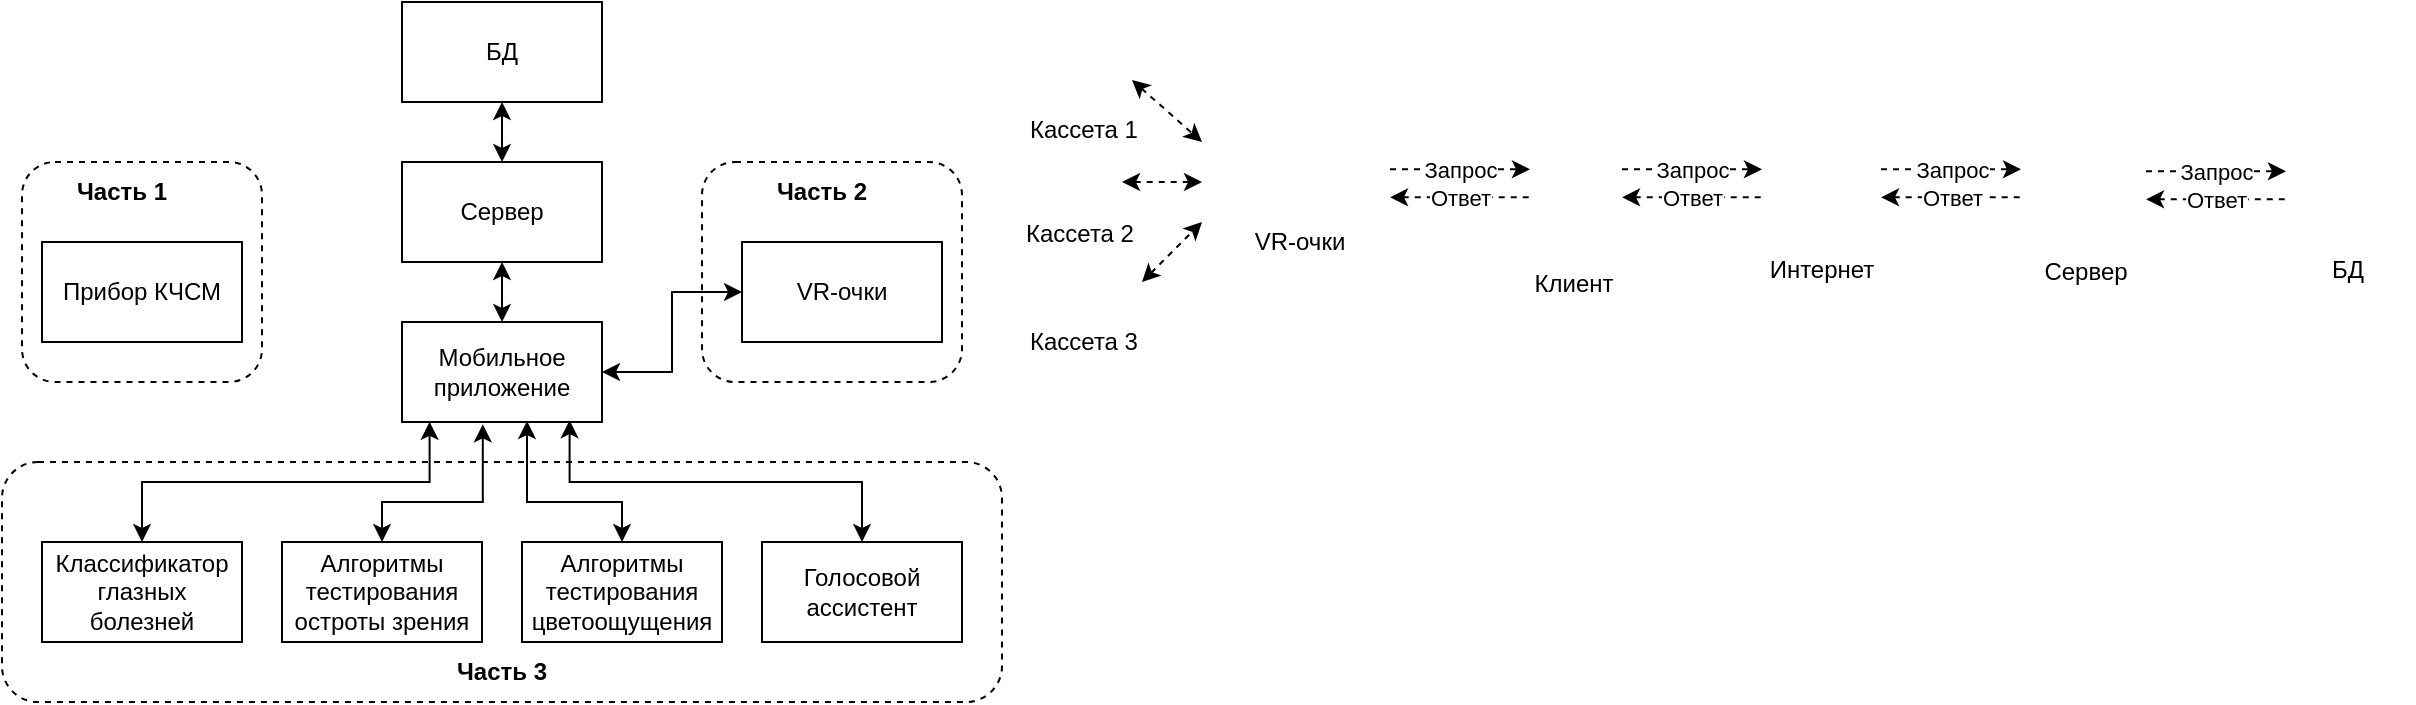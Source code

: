 <mxfile version="24.7.1" type="github">
  <diagram name="Страница — 1" id="fCkpRWh99aBojFZ-7_Tk">
    <mxGraphModel dx="681" dy="359" grid="0" gridSize="10" guides="1" tooltips="1" connect="1" arrows="1" fold="1" page="0" pageScale="1" pageWidth="826" pageHeight="1169" math="0" shadow="0">
      <root>
        <mxCell id="0" />
        <mxCell id="1" parent="0" />
        <mxCell id="arIyV5iu4nvGZHiWGCjP-19" value="" style="rounded=1;whiteSpace=wrap;html=1;fillColor=none;dashed=1;" vertex="1" parent="1">
          <mxGeometry x="440" y="140" width="130" height="110" as="geometry" />
        </mxCell>
        <mxCell id="arIyV5iu4nvGZHiWGCjP-18" value="" style="rounded=1;whiteSpace=wrap;html=1;fillColor=none;dashed=1;" vertex="1" parent="1">
          <mxGeometry x="100" y="140" width="120" height="110" as="geometry" />
        </mxCell>
        <mxCell id="arIyV5iu4nvGZHiWGCjP-1" value="БД" style="rounded=0;whiteSpace=wrap;html=1;" vertex="1" parent="1">
          <mxGeometry x="290" y="60" width="100" height="50" as="geometry" />
        </mxCell>
        <mxCell id="arIyV5iu4nvGZHiWGCjP-2" value="Сервер" style="rounded=0;whiteSpace=wrap;html=1;" vertex="1" parent="1">
          <mxGeometry x="290" y="140" width="100" height="50" as="geometry" />
        </mxCell>
        <mxCell id="arIyV5iu4nvGZHiWGCjP-3" value="Мобильное приложение" style="rounded=0;whiteSpace=wrap;html=1;" vertex="1" parent="1">
          <mxGeometry x="290" y="220" width="100" height="50" as="geometry" />
        </mxCell>
        <mxCell id="arIyV5iu4nvGZHiWGCjP-4" value="Прибор КЧСМ" style="rounded=0;whiteSpace=wrap;html=1;" vertex="1" parent="1">
          <mxGeometry x="110" y="180" width="100" height="50" as="geometry" />
        </mxCell>
        <mxCell id="arIyV5iu4nvGZHiWGCjP-5" value="Классификатор глазных болезней" style="rounded=0;whiteSpace=wrap;html=1;" vertex="1" parent="1">
          <mxGeometry x="110" y="330" width="100" height="50" as="geometry" />
        </mxCell>
        <mxCell id="arIyV5iu4nvGZHiWGCjP-6" value="VR-очки" style="rounded=0;whiteSpace=wrap;html=1;" vertex="1" parent="1">
          <mxGeometry x="460" y="180" width="100" height="50" as="geometry" />
        </mxCell>
        <mxCell id="arIyV5iu4nvGZHiWGCjP-7" value="Голосовой ассистент" style="rounded=0;whiteSpace=wrap;html=1;" vertex="1" parent="1">
          <mxGeometry x="470" y="330" width="100" height="50" as="geometry" />
        </mxCell>
        <mxCell id="arIyV5iu4nvGZHiWGCjP-8" value="Алгоритмы тестирования остроты зрения" style="rounded=0;whiteSpace=wrap;html=1;" vertex="1" parent="1">
          <mxGeometry x="230" y="330" width="100" height="50" as="geometry" />
        </mxCell>
        <mxCell id="arIyV5iu4nvGZHiWGCjP-9" value="Алгоритмы тестирования цветоощущения" style="rounded=0;whiteSpace=wrap;html=1;" vertex="1" parent="1">
          <mxGeometry x="350" y="330" width="100" height="50" as="geometry" />
        </mxCell>
        <mxCell id="arIyV5iu4nvGZHiWGCjP-10" value="" style="endArrow=classic;startArrow=classic;html=1;rounded=0;exitX=0.5;exitY=0;exitDx=0;exitDy=0;entryX=0.5;entryY=1;entryDx=0;entryDy=0;" edge="1" parent="1" source="arIyV5iu4nvGZHiWGCjP-2" target="arIyV5iu4nvGZHiWGCjP-1">
          <mxGeometry width="50" height="50" relative="1" as="geometry">
            <mxPoint x="480" y="60" as="sourcePoint" />
            <mxPoint x="530" y="10" as="targetPoint" />
          </mxGeometry>
        </mxCell>
        <mxCell id="arIyV5iu4nvGZHiWGCjP-11" value="" style="endArrow=classic;startArrow=classic;html=1;rounded=0;exitX=0.5;exitY=0;exitDx=0;exitDy=0;entryX=0.5;entryY=1;entryDx=0;entryDy=0;" edge="1" parent="1" source="arIyV5iu4nvGZHiWGCjP-3" target="arIyV5iu4nvGZHiWGCjP-2">
          <mxGeometry width="50" height="50" relative="1" as="geometry">
            <mxPoint x="350" y="150" as="sourcePoint" />
            <mxPoint x="350" y="120" as="targetPoint" />
          </mxGeometry>
        </mxCell>
        <mxCell id="arIyV5iu4nvGZHiWGCjP-12" value="" style="endArrow=classic;startArrow=classic;html=1;rounded=0;exitX=1;exitY=0.5;exitDx=0;exitDy=0;entryX=0;entryY=0.5;entryDx=0;entryDy=0;edgeStyle=orthogonalEdgeStyle;" edge="1" parent="1" source="arIyV5iu4nvGZHiWGCjP-3" target="arIyV5iu4nvGZHiWGCjP-6">
          <mxGeometry width="50" height="50" relative="1" as="geometry">
            <mxPoint x="360" y="160" as="sourcePoint" />
            <mxPoint x="360" y="130" as="targetPoint" />
          </mxGeometry>
        </mxCell>
        <mxCell id="arIyV5iu4nvGZHiWGCjP-14" value="" style="endArrow=classic;startArrow=classic;html=1;rounded=0;exitX=0.5;exitY=0;exitDx=0;exitDy=0;entryX=0.138;entryY=0.998;entryDx=0;entryDy=0;edgeStyle=orthogonalEdgeStyle;entryPerimeter=0;" edge="1" parent="1" source="arIyV5iu4nvGZHiWGCjP-5" target="arIyV5iu4nvGZHiWGCjP-3">
          <mxGeometry width="50" height="50" relative="1" as="geometry">
            <mxPoint x="400" y="255" as="sourcePoint" />
            <mxPoint x="470" y="205" as="targetPoint" />
          </mxGeometry>
        </mxCell>
        <mxCell id="arIyV5iu4nvGZHiWGCjP-15" value="" style="endArrow=classic;startArrow=classic;html=1;rounded=0;exitX=0.838;exitY=0.982;exitDx=0;exitDy=0;entryX=0.5;entryY=0;entryDx=0;entryDy=0;edgeStyle=orthogonalEdgeStyle;exitPerimeter=0;" edge="1" parent="1" source="arIyV5iu4nvGZHiWGCjP-3" target="arIyV5iu4nvGZHiWGCjP-7">
          <mxGeometry width="50" height="50" relative="1" as="geometry">
            <mxPoint x="410" y="265" as="sourcePoint" />
            <mxPoint x="480" y="215" as="targetPoint" />
          </mxGeometry>
        </mxCell>
        <mxCell id="arIyV5iu4nvGZHiWGCjP-16" value="" style="endArrow=classic;startArrow=classic;html=1;rounded=0;exitX=0.625;exitY=0.99;exitDx=0;exitDy=0;edgeStyle=orthogonalEdgeStyle;exitPerimeter=0;" edge="1" parent="1" source="arIyV5iu4nvGZHiWGCjP-3" target="arIyV5iu4nvGZHiWGCjP-9">
          <mxGeometry width="50" height="50" relative="1" as="geometry">
            <mxPoint x="384" y="279" as="sourcePoint" />
            <mxPoint x="530" y="320" as="targetPoint" />
            <Array as="points">
              <mxPoint x="353" y="310" />
              <mxPoint x="400" y="310" />
            </Array>
          </mxGeometry>
        </mxCell>
        <mxCell id="arIyV5iu4nvGZHiWGCjP-17" value="" style="endArrow=classic;startArrow=classic;html=1;rounded=0;exitX=0.404;exitY=1.023;exitDx=0;exitDy=0;edgeStyle=orthogonalEdgeStyle;exitPerimeter=0;entryX=0.5;entryY=0;entryDx=0;entryDy=0;" edge="1" parent="1" source="arIyV5iu4nvGZHiWGCjP-3" target="arIyV5iu4nvGZHiWGCjP-8">
          <mxGeometry width="50" height="50" relative="1" as="geometry">
            <mxPoint x="367" y="280" as="sourcePoint" />
            <mxPoint x="410" y="320" as="targetPoint" />
            <Array as="points">
              <mxPoint x="330" y="310" />
            </Array>
          </mxGeometry>
        </mxCell>
        <mxCell id="arIyV5iu4nvGZHiWGCjP-20" value="" style="rounded=1;whiteSpace=wrap;html=1;fillColor=none;dashed=1;" vertex="1" parent="1">
          <mxGeometry x="90" y="290" width="500" height="120" as="geometry" />
        </mxCell>
        <mxCell id="arIyV5iu4nvGZHiWGCjP-21" value="&lt;b&gt;Часть 1&lt;/b&gt;" style="text;html=1;align=center;verticalAlign=middle;whiteSpace=wrap;rounded=0;" vertex="1" parent="1">
          <mxGeometry x="120" y="140" width="60" height="30" as="geometry" />
        </mxCell>
        <mxCell id="arIyV5iu4nvGZHiWGCjP-22" value="&lt;b&gt;Часть 2&lt;/b&gt;" style="text;html=1;align=center;verticalAlign=middle;whiteSpace=wrap;rounded=0;" vertex="1" parent="1">
          <mxGeometry x="470" y="140" width="60" height="30" as="geometry" />
        </mxCell>
        <mxCell id="arIyV5iu4nvGZHiWGCjP-23" value="&lt;b&gt;Часть 3&lt;/b&gt;" style="text;html=1;align=center;verticalAlign=middle;whiteSpace=wrap;rounded=0;" vertex="1" parent="1">
          <mxGeometry x="310" y="380" width="60" height="30" as="geometry" />
        </mxCell>
        <mxCell id="arIyV5iu4nvGZHiWGCjP-27" value="" style="shape=image;verticalLabelPosition=bottom;labelBackgroundColor=default;verticalAlign=top;aspect=fixed;imageAspect=0;image=https://cdn-icons-png.flaticon.com/512/138/138043.png;" vertex="1" parent="1">
          <mxGeometry x="1100" y="124" width="62" height="62" as="geometry" />
        </mxCell>
        <mxCell id="arIyV5iu4nvGZHiWGCjP-28" value="" style="shape=image;verticalLabelPosition=bottom;labelBackgroundColor=default;verticalAlign=top;aspect=fixed;imageAspect=0;image=https://cdn-icons-png.flaticon.com/512/149/149229.png;" vertex="1" parent="1">
          <mxGeometry x="970" y="121" width="60" height="60" as="geometry" />
        </mxCell>
        <mxCell id="arIyV5iu4nvGZHiWGCjP-30" value="" style="shape=image;verticalLabelPosition=bottom;labelBackgroundColor=default;verticalAlign=top;aspect=fixed;imageAspect=0;image=https://cdn-icons-png.flaticon.com/512/901/901509.png;" vertex="1" parent="1">
          <mxGeometry x="1230" y="119" width="66" height="66" as="geometry" />
        </mxCell>
        <mxCell id="arIyV5iu4nvGZHiWGCjP-31" value="" style="shape=image;verticalLabelPosition=bottom;labelBackgroundColor=default;verticalAlign=top;aspect=fixed;imageAspect=0;image=https://cdn-icons-png.flaticon.com/512/254/254638.png;" vertex="1" parent="1">
          <mxGeometry x="840" y="119" width="72" height="72" as="geometry" />
        </mxCell>
        <mxCell id="arIyV5iu4nvGZHiWGCjP-35" value="БД" style="text;html=1;align=center;verticalAlign=middle;whiteSpace=wrap;rounded=0;" vertex="1" parent="1">
          <mxGeometry x="1233" y="179" width="60" height="30" as="geometry" />
        </mxCell>
        <mxCell id="arIyV5iu4nvGZHiWGCjP-36" value="Сервер" style="text;html=1;align=center;verticalAlign=middle;whiteSpace=wrap;rounded=0;" vertex="1" parent="1">
          <mxGeometry x="1102" y="180" width="60" height="30" as="geometry" />
        </mxCell>
        <mxCell id="arIyV5iu4nvGZHiWGCjP-37" value="Интернет" style="text;html=1;align=center;verticalAlign=middle;whiteSpace=wrap;rounded=0;" vertex="1" parent="1">
          <mxGeometry x="970" y="179" width="60" height="30" as="geometry" />
        </mxCell>
        <mxCell id="arIyV5iu4nvGZHiWGCjP-38" value="Клиент" style="text;html=1;align=center;verticalAlign=middle;whiteSpace=wrap;rounded=0;" vertex="1" parent="1">
          <mxGeometry x="846" y="186" width="60" height="30" as="geometry" />
        </mxCell>
        <mxCell id="arIyV5iu4nvGZHiWGCjP-45" value="Запрос" style="endArrow=classic;html=1;rounded=0;dashed=1;" edge="1" parent="1">
          <mxGeometry width="50" height="50" relative="1" as="geometry">
            <mxPoint x="900" y="143.64" as="sourcePoint" />
            <mxPoint x="970" y="143.64" as="targetPoint" />
            <Array as="points">
              <mxPoint x="910" y="143.64" />
            </Array>
          </mxGeometry>
        </mxCell>
        <mxCell id="arIyV5iu4nvGZHiWGCjP-46" value="Ответ" style="endArrow=none;html=1;rounded=0;endFill=0;startArrow=classic;startFill=1;dashed=1;" edge="1" parent="1">
          <mxGeometry width="50" height="50" relative="1" as="geometry">
            <mxPoint x="900" y="157.64" as="sourcePoint" />
            <mxPoint x="970" y="157.64" as="targetPoint" />
          </mxGeometry>
        </mxCell>
        <mxCell id="arIyV5iu4nvGZHiWGCjP-47" value="Запрос" style="endArrow=classic;html=1;rounded=0;dashed=1;" edge="1" parent="1">
          <mxGeometry width="50" height="50" relative="1" as="geometry">
            <mxPoint x="1162" y="144.64" as="sourcePoint" />
            <mxPoint x="1232" y="144.64" as="targetPoint" />
            <Array as="points">
              <mxPoint x="1172" y="144.64" />
            </Array>
          </mxGeometry>
        </mxCell>
        <mxCell id="arIyV5iu4nvGZHiWGCjP-48" value="Ответ" style="endArrow=none;html=1;rounded=0;endFill=0;startArrow=classic;startFill=1;dashed=1;" edge="1" parent="1">
          <mxGeometry width="50" height="50" relative="1" as="geometry">
            <mxPoint x="1162" y="158.64" as="sourcePoint" />
            <mxPoint x="1232" y="158.64" as="targetPoint" />
          </mxGeometry>
        </mxCell>
        <mxCell id="arIyV5iu4nvGZHiWGCjP-49" value="Запрос" style="endArrow=classic;html=1;rounded=0;dashed=1;" edge="1" parent="1">
          <mxGeometry width="50" height="50" relative="1" as="geometry">
            <mxPoint x="1029.5" y="143.64" as="sourcePoint" />
            <mxPoint x="1099.5" y="143.64" as="targetPoint" />
            <Array as="points">
              <mxPoint x="1039.5" y="143.64" />
            </Array>
          </mxGeometry>
        </mxCell>
        <mxCell id="arIyV5iu4nvGZHiWGCjP-50" value="Ответ" style="endArrow=none;html=1;rounded=0;endFill=0;startArrow=classic;startFill=1;dashed=1;" edge="1" parent="1">
          <mxGeometry width="50" height="50" relative="1" as="geometry">
            <mxPoint x="1029.5" y="157.64" as="sourcePoint" />
            <mxPoint x="1099.5" y="157.64" as="targetPoint" />
          </mxGeometry>
        </mxCell>
        <mxCell id="arIyV5iu4nvGZHiWGCjP-61" value="Запрос" style="endArrow=classic;html=1;rounded=0;dashed=1;" edge="1" parent="1">
          <mxGeometry width="50" height="50" relative="1" as="geometry">
            <mxPoint x="784" y="143.64" as="sourcePoint" />
            <mxPoint x="854" y="143.64" as="targetPoint" />
            <Array as="points">
              <mxPoint x="794" y="143.64" />
            </Array>
          </mxGeometry>
        </mxCell>
        <mxCell id="arIyV5iu4nvGZHiWGCjP-62" value="Ответ" style="endArrow=none;html=1;rounded=0;endFill=0;startArrow=classic;startFill=1;dashed=1;" edge="1" parent="1">
          <mxGeometry width="50" height="50" relative="1" as="geometry">
            <mxPoint x="784" y="157.64" as="sourcePoint" />
            <mxPoint x="854" y="157.64" as="targetPoint" />
          </mxGeometry>
        </mxCell>
        <mxCell id="arIyV5iu4nvGZHiWGCjP-63" value="" style="shape=image;verticalLabelPosition=bottom;labelBackgroundColor=default;verticalAlign=top;aspect=fixed;imageAspect=0;image=https://cdn-icons-png.flaticon.com/512/3646/3646958.png;" vertex="1" parent="1">
          <mxGeometry x="701" y="108" width="82" height="82" as="geometry" />
        </mxCell>
        <mxCell id="arIyV5iu4nvGZHiWGCjP-64" value="VR-очки" style="text;html=1;align=center;verticalAlign=middle;whiteSpace=wrap;rounded=0;" vertex="1" parent="1">
          <mxGeometry x="709" y="165" width="60" height="30" as="geometry" />
        </mxCell>
        <mxCell id="arIyV5iu4nvGZHiWGCjP-65" value="" style="shape=image;verticalLabelPosition=bottom;labelBackgroundColor=default;verticalAlign=top;aspect=fixed;imageAspect=0;image=https://cdn-icons-png.flaticon.com/512/2292/2292072.png;" vertex="1" parent="1">
          <mxGeometry x="613" y="85" width="32" height="32" as="geometry" />
        </mxCell>
        <mxCell id="arIyV5iu4nvGZHiWGCjP-66" value="" style="shape=image;verticalLabelPosition=bottom;labelBackgroundColor=default;verticalAlign=top;aspect=fixed;imageAspect=0;image=https://cdn-icons-png.flaticon.com/512/2292/2292072.png;" vertex="1" parent="1">
          <mxGeometry x="613" y="137.5" width="33.5" height="33.5" as="geometry" />
        </mxCell>
        <mxCell id="arIyV5iu4nvGZHiWGCjP-67" value="" style="shape=image;verticalLabelPosition=bottom;labelBackgroundColor=default;verticalAlign=top;aspect=fixed;imageAspect=0;image=https://cdn-icons-png.flaticon.com/512/2292/2292072.png;" vertex="1" parent="1">
          <mxGeometry x="614.5" y="189" width="32" height="32" as="geometry" />
        </mxCell>
        <mxCell id="arIyV5iu4nvGZHiWGCjP-68" value="Кассета 1" style="text;html=1;align=center;verticalAlign=middle;whiteSpace=wrap;rounded=0;" vertex="1" parent="1">
          <mxGeometry x="601" y="109" width="60" height="30" as="geometry" />
        </mxCell>
        <mxCell id="arIyV5iu4nvGZHiWGCjP-69" value="Кассета 2" style="text;html=1;align=center;verticalAlign=middle;whiteSpace=wrap;rounded=0;" vertex="1" parent="1">
          <mxGeometry x="599" y="161" width="60" height="30" as="geometry" />
        </mxCell>
        <mxCell id="arIyV5iu4nvGZHiWGCjP-70" value="Кассета 3" style="text;html=1;align=center;verticalAlign=middle;whiteSpace=wrap;rounded=0;" vertex="1" parent="1">
          <mxGeometry x="601" y="215" width="60" height="30" as="geometry" />
        </mxCell>
        <mxCell id="arIyV5iu4nvGZHiWGCjP-71" value="" style="endArrow=classic;startArrow=classic;html=1;rounded=0;dashed=1;" edge="1" parent="1">
          <mxGeometry width="50" height="50" relative="1" as="geometry">
            <mxPoint x="655" y="99" as="sourcePoint" />
            <mxPoint x="690" y="130" as="targetPoint" />
          </mxGeometry>
        </mxCell>
        <mxCell id="arIyV5iu4nvGZHiWGCjP-72" value="" style="endArrow=classic;startArrow=classic;html=1;rounded=0;dashed=1;" edge="1" parent="1">
          <mxGeometry width="50" height="50" relative="1" as="geometry">
            <mxPoint x="650" y="150" as="sourcePoint" />
            <mxPoint x="690" y="150" as="targetPoint" />
          </mxGeometry>
        </mxCell>
        <mxCell id="arIyV5iu4nvGZHiWGCjP-73" value="" style="endArrow=classic;startArrow=classic;html=1;rounded=0;dashed=1;" edge="1" parent="1">
          <mxGeometry width="50" height="50" relative="1" as="geometry">
            <mxPoint x="660" y="200" as="sourcePoint" />
            <mxPoint x="690" y="170" as="targetPoint" />
          </mxGeometry>
        </mxCell>
      </root>
    </mxGraphModel>
  </diagram>
</mxfile>
